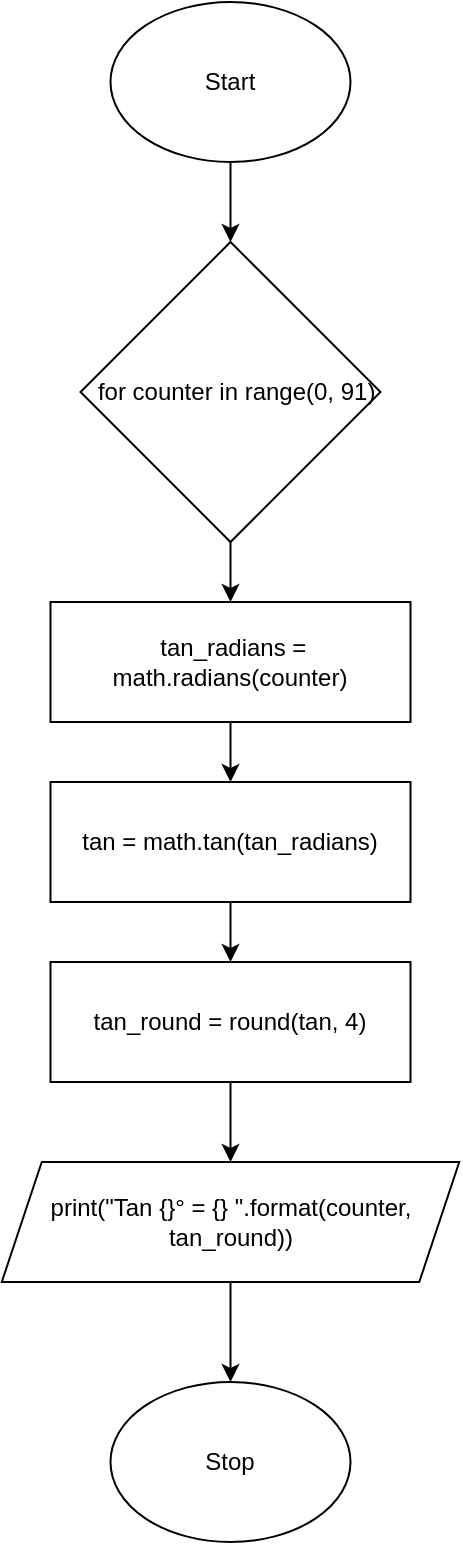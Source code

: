 <mxfile>
    <diagram id="LWYVQPqVzV7g8HnTJ1rW" name="Page-1">
        <mxGraphModel dx="1074" dy="741" grid="1" gridSize="10" guides="1" tooltips="1" connect="1" arrows="1" fold="1" page="1" pageScale="1" pageWidth="827" pageHeight="1169" math="0" shadow="0">
            <root>
                <mxCell id="0"/>
                <mxCell id="1" parent="0"/>
                <mxCell id="64" style="edgeStyle=none;html=1;exitX=0.5;exitY=1;exitDx=0;exitDy=0;entryX=0.5;entryY=0;entryDx=0;entryDy=0;" edge="1" parent="1" source="2" target="63">
                    <mxGeometry relative="1" as="geometry"/>
                </mxCell>
                <mxCell id="2" value="Start" style="ellipse;whiteSpace=wrap;html=1;" parent="1" vertex="1">
                    <mxGeometry x="166.25" y="90" width="120" height="80" as="geometry"/>
                </mxCell>
                <mxCell id="69" style="edgeStyle=none;html=1;exitX=0.5;exitY=1;exitDx=0;exitDy=0;" edge="1" parent="1" source="17" target="65">
                    <mxGeometry relative="1" as="geometry"/>
                </mxCell>
                <mxCell id="17" value="&amp;nbsp;tan_radians = math.radians(counter)" style="rounded=0;whiteSpace=wrap;html=1;" parent="1" vertex="1">
                    <mxGeometry x="136.25" y="390" width="180" height="60" as="geometry"/>
                </mxCell>
                <mxCell id="30" value="Stop" style="ellipse;whiteSpace=wrap;html=1;" parent="1" vertex="1">
                    <mxGeometry x="166.25" y="780" width="120" height="80" as="geometry"/>
                </mxCell>
                <mxCell id="68" style="edgeStyle=none;html=1;exitX=0.5;exitY=1;exitDx=0;exitDy=0;" edge="1" parent="1" source="63" target="17">
                    <mxGeometry relative="1" as="geometry"/>
                </mxCell>
                <mxCell id="63" value="&amp;nbsp; for counter in range(0, 91)" style="rhombus;whiteSpace=wrap;html=1;" vertex="1" parent="1">
                    <mxGeometry x="151.25" y="210" width="150" height="150" as="geometry"/>
                </mxCell>
                <mxCell id="70" style="edgeStyle=none;html=1;exitX=0.5;exitY=1;exitDx=0;exitDy=0;" edge="1" parent="1" source="65" target="67">
                    <mxGeometry relative="1" as="geometry"/>
                </mxCell>
                <mxCell id="65" value="tan = math.tan(tan_radians)" style="rounded=0;whiteSpace=wrap;html=1;" vertex="1" parent="1">
                    <mxGeometry x="136.25" y="480" width="180" height="60" as="geometry"/>
                </mxCell>
                <mxCell id="72" style="edgeStyle=none;html=1;exitX=0.5;exitY=1;exitDx=0;exitDy=0;entryX=0.5;entryY=0;entryDx=0;entryDy=0;" edge="1" parent="1" source="67" target="71">
                    <mxGeometry relative="1" as="geometry"/>
                </mxCell>
                <mxCell id="67" value="tan_round = round(tan, 4)" style="rounded=0;whiteSpace=wrap;html=1;" vertex="1" parent="1">
                    <mxGeometry x="136.25" y="570" width="180" height="60" as="geometry"/>
                </mxCell>
                <mxCell id="73" style="edgeStyle=none;html=1;exitX=0.5;exitY=1;exitDx=0;exitDy=0;entryX=0.5;entryY=0;entryDx=0;entryDy=0;" edge="1" parent="1" source="71" target="30">
                    <mxGeometry relative="1" as="geometry"/>
                </mxCell>
                <mxCell id="71" value="print(&quot;Tan {}° = {} &quot;.format(counter, tan_round))" style="shape=parallelogram;perimeter=parallelogramPerimeter;whiteSpace=wrap;html=1;fixedSize=1;" vertex="1" parent="1">
                    <mxGeometry x="111.88" y="670" width="228.75" height="60" as="geometry"/>
                </mxCell>
            </root>
        </mxGraphModel>
    </diagram>
</mxfile>